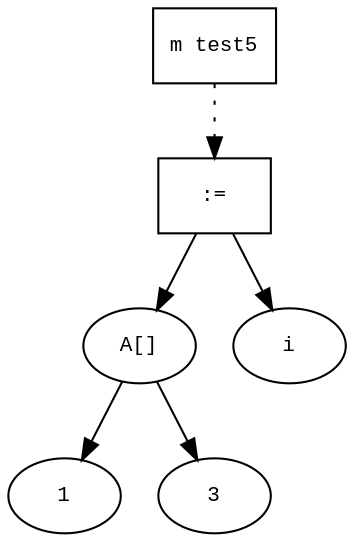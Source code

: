 digraph AST {
  graph [fontname="Times New Roman",fontsize=10];
  node  [fontname="Courier New",fontsize=10];
  edge  [fontname="Times New Roman",fontsize=10];

  node0 [label="m test5",shape=box];
  node7 [label=":=",shape=box];
  node1 [label="A[]",shape=ellipse];
  node3 [label="1",shape=ellipse];
  node1-> node3;
  node5 [label="3",shape=ellipse];
  node1-> node5;
  node7->node1;
  node6 [label="i",shape=ellipse];
  node7->node6;
  node0 -> node7 [style=dotted];
}
